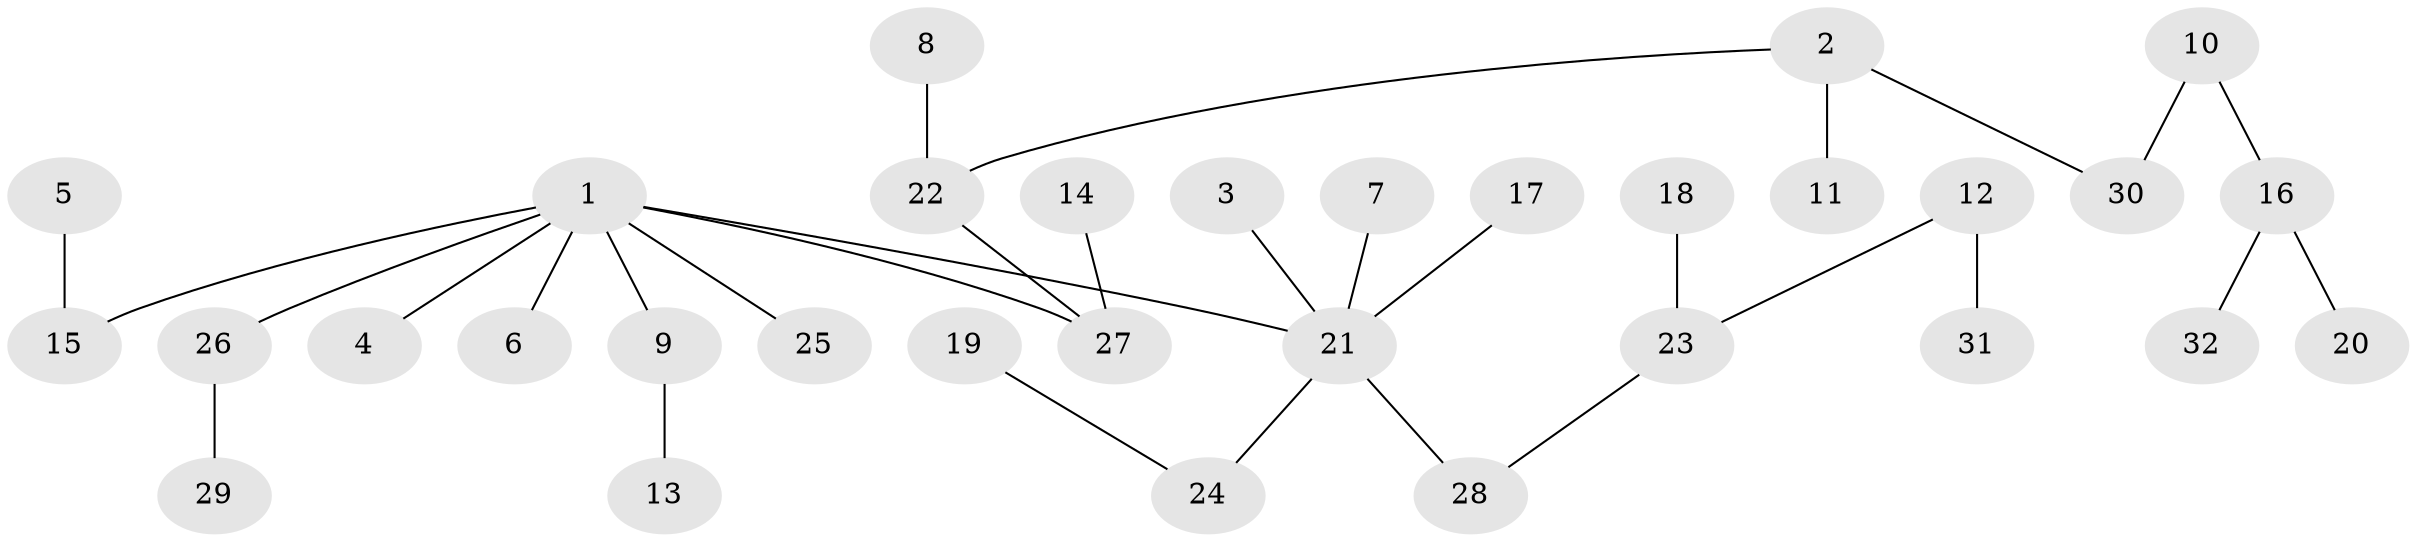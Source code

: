 // original degree distribution, {3: 0.1875, 4: 0.0625, 6: 0.03125, 2: 0.25, 1: 0.46875}
// Generated by graph-tools (version 1.1) at 2025/26/03/09/25 03:26:23]
// undirected, 32 vertices, 31 edges
graph export_dot {
graph [start="1"]
  node [color=gray90,style=filled];
  1;
  2;
  3;
  4;
  5;
  6;
  7;
  8;
  9;
  10;
  11;
  12;
  13;
  14;
  15;
  16;
  17;
  18;
  19;
  20;
  21;
  22;
  23;
  24;
  25;
  26;
  27;
  28;
  29;
  30;
  31;
  32;
  1 -- 4 [weight=1.0];
  1 -- 6 [weight=1.0];
  1 -- 9 [weight=1.0];
  1 -- 15 [weight=1.0];
  1 -- 21 [weight=1.0];
  1 -- 25 [weight=1.0];
  1 -- 26 [weight=1.0];
  1 -- 27 [weight=1.0];
  2 -- 11 [weight=1.0];
  2 -- 22 [weight=1.0];
  2 -- 30 [weight=1.0];
  3 -- 21 [weight=1.0];
  5 -- 15 [weight=1.0];
  7 -- 21 [weight=1.0];
  8 -- 22 [weight=1.0];
  9 -- 13 [weight=1.0];
  10 -- 16 [weight=1.0];
  10 -- 30 [weight=1.0];
  12 -- 23 [weight=1.0];
  12 -- 31 [weight=1.0];
  14 -- 27 [weight=1.0];
  16 -- 20 [weight=1.0];
  16 -- 32 [weight=1.0];
  17 -- 21 [weight=1.0];
  18 -- 23 [weight=1.0];
  19 -- 24 [weight=1.0];
  21 -- 24 [weight=1.0];
  21 -- 28 [weight=1.0];
  22 -- 27 [weight=1.0];
  23 -- 28 [weight=1.0];
  26 -- 29 [weight=1.0];
}
